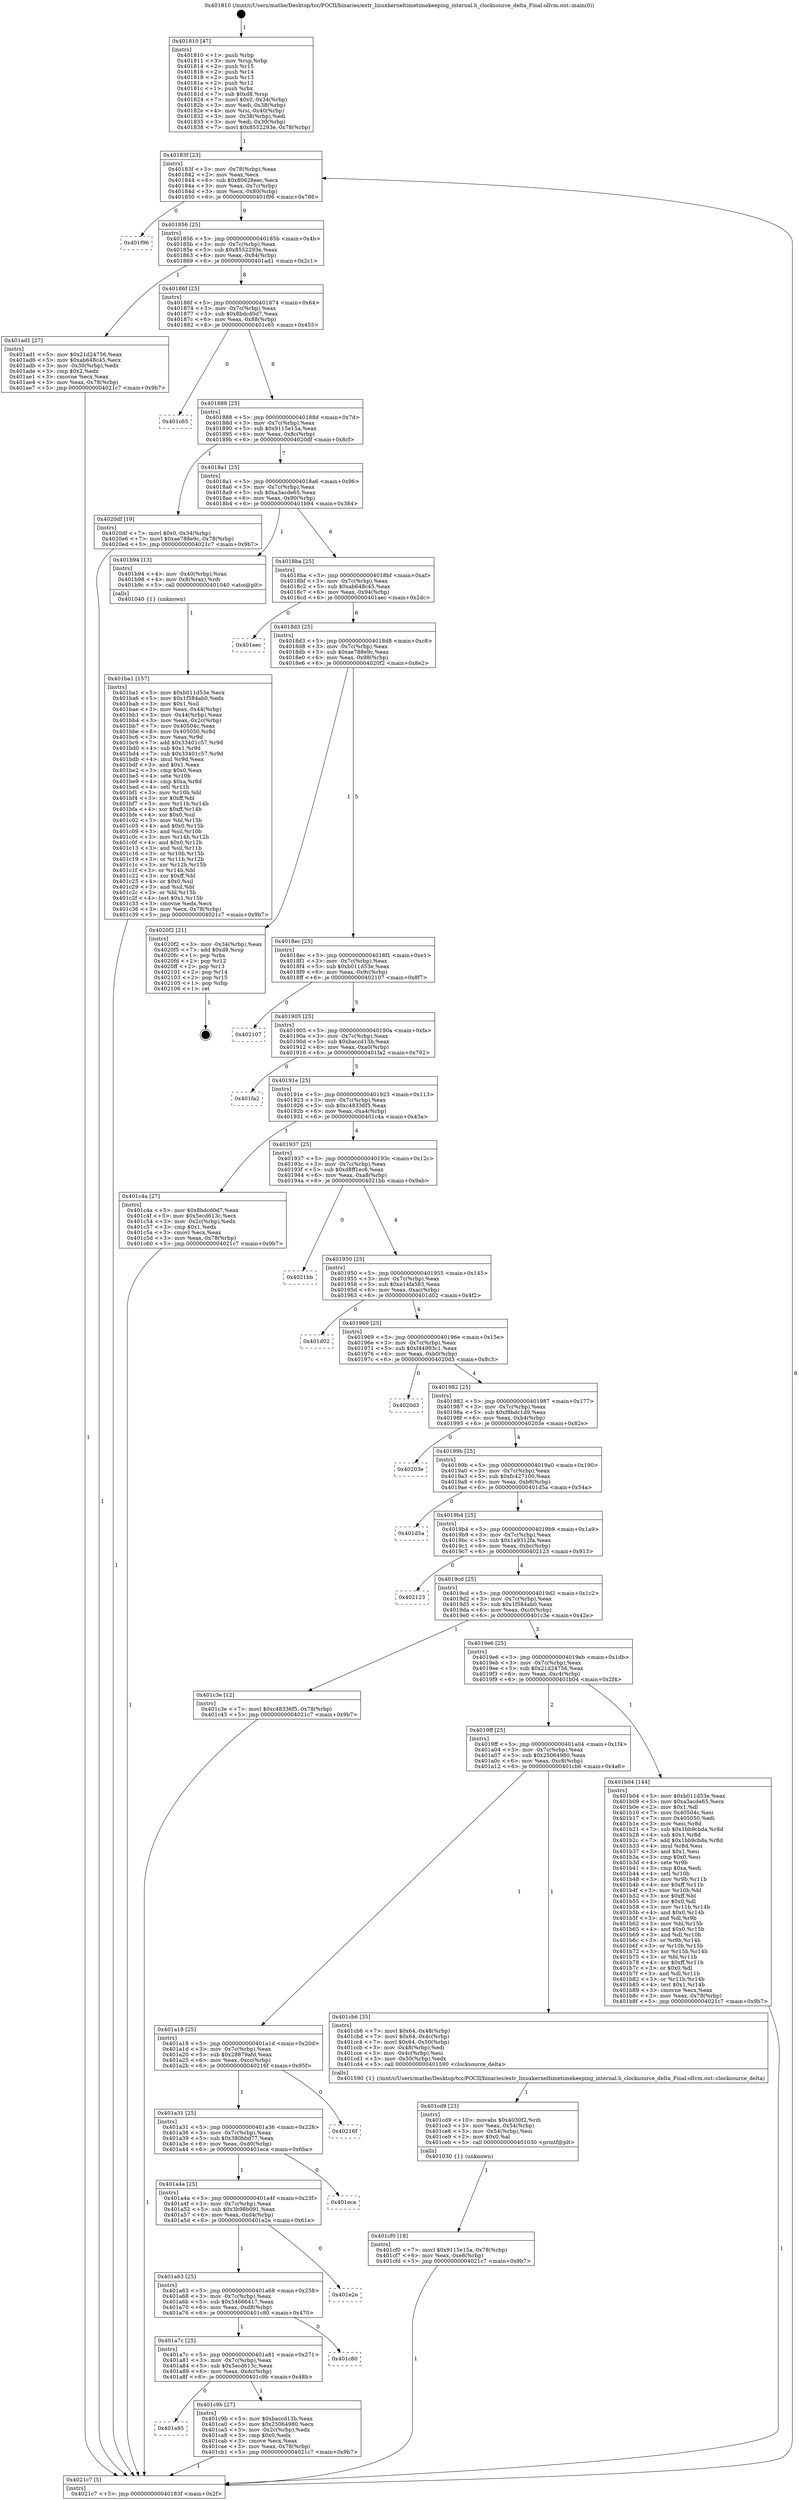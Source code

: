 digraph "0x401810" {
  label = "0x401810 (/mnt/c/Users/mathe/Desktop/tcc/POCII/binaries/extr_linuxkerneltimetimekeeping_internal.h_clocksource_delta_Final-ollvm.out::main(0))"
  labelloc = "t"
  node[shape=record]

  Entry [label="",width=0.3,height=0.3,shape=circle,fillcolor=black,style=filled]
  "0x40183f" [label="{
     0x40183f [23]\l
     | [instrs]\l
     &nbsp;&nbsp;0x40183f \<+3\>: mov -0x78(%rbp),%eax\l
     &nbsp;&nbsp;0x401842 \<+2\>: mov %eax,%ecx\l
     &nbsp;&nbsp;0x401844 \<+6\>: sub $0x80628eec,%ecx\l
     &nbsp;&nbsp;0x40184a \<+3\>: mov %eax,-0x7c(%rbp)\l
     &nbsp;&nbsp;0x40184d \<+3\>: mov %ecx,-0x80(%rbp)\l
     &nbsp;&nbsp;0x401850 \<+6\>: je 0000000000401f96 \<main+0x786\>\l
  }"]
  "0x401f96" [label="{
     0x401f96\l
  }", style=dashed]
  "0x401856" [label="{
     0x401856 [25]\l
     | [instrs]\l
     &nbsp;&nbsp;0x401856 \<+5\>: jmp 000000000040185b \<main+0x4b\>\l
     &nbsp;&nbsp;0x40185b \<+3\>: mov -0x7c(%rbp),%eax\l
     &nbsp;&nbsp;0x40185e \<+5\>: sub $0x8552293e,%eax\l
     &nbsp;&nbsp;0x401863 \<+6\>: mov %eax,-0x84(%rbp)\l
     &nbsp;&nbsp;0x401869 \<+6\>: je 0000000000401ad1 \<main+0x2c1\>\l
  }"]
  Exit [label="",width=0.3,height=0.3,shape=circle,fillcolor=black,style=filled,peripheries=2]
  "0x401ad1" [label="{
     0x401ad1 [27]\l
     | [instrs]\l
     &nbsp;&nbsp;0x401ad1 \<+5\>: mov $0x21d24756,%eax\l
     &nbsp;&nbsp;0x401ad6 \<+5\>: mov $0xab648c45,%ecx\l
     &nbsp;&nbsp;0x401adb \<+3\>: mov -0x30(%rbp),%edx\l
     &nbsp;&nbsp;0x401ade \<+3\>: cmp $0x2,%edx\l
     &nbsp;&nbsp;0x401ae1 \<+3\>: cmovne %ecx,%eax\l
     &nbsp;&nbsp;0x401ae4 \<+3\>: mov %eax,-0x78(%rbp)\l
     &nbsp;&nbsp;0x401ae7 \<+5\>: jmp 00000000004021c7 \<main+0x9b7\>\l
  }"]
  "0x40186f" [label="{
     0x40186f [25]\l
     | [instrs]\l
     &nbsp;&nbsp;0x40186f \<+5\>: jmp 0000000000401874 \<main+0x64\>\l
     &nbsp;&nbsp;0x401874 \<+3\>: mov -0x7c(%rbp),%eax\l
     &nbsp;&nbsp;0x401877 \<+5\>: sub $0x8bdcd0d7,%eax\l
     &nbsp;&nbsp;0x40187c \<+6\>: mov %eax,-0x88(%rbp)\l
     &nbsp;&nbsp;0x401882 \<+6\>: je 0000000000401c65 \<main+0x455\>\l
  }"]
  "0x4021c7" [label="{
     0x4021c7 [5]\l
     | [instrs]\l
     &nbsp;&nbsp;0x4021c7 \<+5\>: jmp 000000000040183f \<main+0x2f\>\l
  }"]
  "0x401810" [label="{
     0x401810 [47]\l
     | [instrs]\l
     &nbsp;&nbsp;0x401810 \<+1\>: push %rbp\l
     &nbsp;&nbsp;0x401811 \<+3\>: mov %rsp,%rbp\l
     &nbsp;&nbsp;0x401814 \<+2\>: push %r15\l
     &nbsp;&nbsp;0x401816 \<+2\>: push %r14\l
     &nbsp;&nbsp;0x401818 \<+2\>: push %r13\l
     &nbsp;&nbsp;0x40181a \<+2\>: push %r12\l
     &nbsp;&nbsp;0x40181c \<+1\>: push %rbx\l
     &nbsp;&nbsp;0x40181d \<+7\>: sub $0xd8,%rsp\l
     &nbsp;&nbsp;0x401824 \<+7\>: movl $0x0,-0x34(%rbp)\l
     &nbsp;&nbsp;0x40182b \<+3\>: mov %edi,-0x38(%rbp)\l
     &nbsp;&nbsp;0x40182e \<+4\>: mov %rsi,-0x40(%rbp)\l
     &nbsp;&nbsp;0x401832 \<+3\>: mov -0x38(%rbp),%edi\l
     &nbsp;&nbsp;0x401835 \<+3\>: mov %edi,-0x30(%rbp)\l
     &nbsp;&nbsp;0x401838 \<+7\>: movl $0x8552293e,-0x78(%rbp)\l
  }"]
  "0x401cf0" [label="{
     0x401cf0 [18]\l
     | [instrs]\l
     &nbsp;&nbsp;0x401cf0 \<+7\>: movl $0x9115e15a,-0x78(%rbp)\l
     &nbsp;&nbsp;0x401cf7 \<+6\>: mov %eax,-0xe8(%rbp)\l
     &nbsp;&nbsp;0x401cfd \<+5\>: jmp 00000000004021c7 \<main+0x9b7\>\l
  }"]
  "0x401c65" [label="{
     0x401c65\l
  }", style=dashed]
  "0x401888" [label="{
     0x401888 [25]\l
     | [instrs]\l
     &nbsp;&nbsp;0x401888 \<+5\>: jmp 000000000040188d \<main+0x7d\>\l
     &nbsp;&nbsp;0x40188d \<+3\>: mov -0x7c(%rbp),%eax\l
     &nbsp;&nbsp;0x401890 \<+5\>: sub $0x9115e15a,%eax\l
     &nbsp;&nbsp;0x401895 \<+6\>: mov %eax,-0x8c(%rbp)\l
     &nbsp;&nbsp;0x40189b \<+6\>: je 00000000004020df \<main+0x8cf\>\l
  }"]
  "0x401cd9" [label="{
     0x401cd9 [23]\l
     | [instrs]\l
     &nbsp;&nbsp;0x401cd9 \<+10\>: movabs $0x4030f2,%rdi\l
     &nbsp;&nbsp;0x401ce3 \<+3\>: mov %eax,-0x54(%rbp)\l
     &nbsp;&nbsp;0x401ce6 \<+3\>: mov -0x54(%rbp),%esi\l
     &nbsp;&nbsp;0x401ce9 \<+2\>: mov $0x0,%al\l
     &nbsp;&nbsp;0x401ceb \<+5\>: call 0000000000401030 \<printf@plt\>\l
     | [calls]\l
     &nbsp;&nbsp;0x401030 \{1\} (unknown)\l
  }"]
  "0x4020df" [label="{
     0x4020df [19]\l
     | [instrs]\l
     &nbsp;&nbsp;0x4020df \<+7\>: movl $0x0,-0x34(%rbp)\l
     &nbsp;&nbsp;0x4020e6 \<+7\>: movl $0xae788e9c,-0x78(%rbp)\l
     &nbsp;&nbsp;0x4020ed \<+5\>: jmp 00000000004021c7 \<main+0x9b7\>\l
  }"]
  "0x4018a1" [label="{
     0x4018a1 [25]\l
     | [instrs]\l
     &nbsp;&nbsp;0x4018a1 \<+5\>: jmp 00000000004018a6 \<main+0x96\>\l
     &nbsp;&nbsp;0x4018a6 \<+3\>: mov -0x7c(%rbp),%eax\l
     &nbsp;&nbsp;0x4018a9 \<+5\>: sub $0xa3acde65,%eax\l
     &nbsp;&nbsp;0x4018ae \<+6\>: mov %eax,-0x90(%rbp)\l
     &nbsp;&nbsp;0x4018b4 \<+6\>: je 0000000000401b94 \<main+0x384\>\l
  }"]
  "0x401a95" [label="{
     0x401a95\l
  }", style=dashed]
  "0x401b94" [label="{
     0x401b94 [13]\l
     | [instrs]\l
     &nbsp;&nbsp;0x401b94 \<+4\>: mov -0x40(%rbp),%rax\l
     &nbsp;&nbsp;0x401b98 \<+4\>: mov 0x8(%rax),%rdi\l
     &nbsp;&nbsp;0x401b9c \<+5\>: call 0000000000401040 \<atoi@plt\>\l
     | [calls]\l
     &nbsp;&nbsp;0x401040 \{1\} (unknown)\l
  }"]
  "0x4018ba" [label="{
     0x4018ba [25]\l
     | [instrs]\l
     &nbsp;&nbsp;0x4018ba \<+5\>: jmp 00000000004018bf \<main+0xaf\>\l
     &nbsp;&nbsp;0x4018bf \<+3\>: mov -0x7c(%rbp),%eax\l
     &nbsp;&nbsp;0x4018c2 \<+5\>: sub $0xab648c45,%eax\l
     &nbsp;&nbsp;0x4018c7 \<+6\>: mov %eax,-0x94(%rbp)\l
     &nbsp;&nbsp;0x4018cd \<+6\>: je 0000000000401aec \<main+0x2dc\>\l
  }"]
  "0x401c9b" [label="{
     0x401c9b [27]\l
     | [instrs]\l
     &nbsp;&nbsp;0x401c9b \<+5\>: mov $0xbaccd13b,%eax\l
     &nbsp;&nbsp;0x401ca0 \<+5\>: mov $0x25064980,%ecx\l
     &nbsp;&nbsp;0x401ca5 \<+3\>: mov -0x2c(%rbp),%edx\l
     &nbsp;&nbsp;0x401ca8 \<+3\>: cmp $0x0,%edx\l
     &nbsp;&nbsp;0x401cab \<+3\>: cmove %ecx,%eax\l
     &nbsp;&nbsp;0x401cae \<+3\>: mov %eax,-0x78(%rbp)\l
     &nbsp;&nbsp;0x401cb1 \<+5\>: jmp 00000000004021c7 \<main+0x9b7\>\l
  }"]
  "0x401aec" [label="{
     0x401aec\l
  }", style=dashed]
  "0x4018d3" [label="{
     0x4018d3 [25]\l
     | [instrs]\l
     &nbsp;&nbsp;0x4018d3 \<+5\>: jmp 00000000004018d8 \<main+0xc8\>\l
     &nbsp;&nbsp;0x4018d8 \<+3\>: mov -0x7c(%rbp),%eax\l
     &nbsp;&nbsp;0x4018db \<+5\>: sub $0xae788e9c,%eax\l
     &nbsp;&nbsp;0x4018e0 \<+6\>: mov %eax,-0x98(%rbp)\l
     &nbsp;&nbsp;0x4018e6 \<+6\>: je 00000000004020f2 \<main+0x8e2\>\l
  }"]
  "0x401a7c" [label="{
     0x401a7c [25]\l
     | [instrs]\l
     &nbsp;&nbsp;0x401a7c \<+5\>: jmp 0000000000401a81 \<main+0x271\>\l
     &nbsp;&nbsp;0x401a81 \<+3\>: mov -0x7c(%rbp),%eax\l
     &nbsp;&nbsp;0x401a84 \<+5\>: sub $0x5ecd613c,%eax\l
     &nbsp;&nbsp;0x401a89 \<+6\>: mov %eax,-0xdc(%rbp)\l
     &nbsp;&nbsp;0x401a8f \<+6\>: je 0000000000401c9b \<main+0x48b\>\l
  }"]
  "0x4020f2" [label="{
     0x4020f2 [21]\l
     | [instrs]\l
     &nbsp;&nbsp;0x4020f2 \<+3\>: mov -0x34(%rbp),%eax\l
     &nbsp;&nbsp;0x4020f5 \<+7\>: add $0xd8,%rsp\l
     &nbsp;&nbsp;0x4020fc \<+1\>: pop %rbx\l
     &nbsp;&nbsp;0x4020fd \<+2\>: pop %r12\l
     &nbsp;&nbsp;0x4020ff \<+2\>: pop %r13\l
     &nbsp;&nbsp;0x402101 \<+2\>: pop %r14\l
     &nbsp;&nbsp;0x402103 \<+2\>: pop %r15\l
     &nbsp;&nbsp;0x402105 \<+1\>: pop %rbp\l
     &nbsp;&nbsp;0x402106 \<+1\>: ret\l
  }"]
  "0x4018ec" [label="{
     0x4018ec [25]\l
     | [instrs]\l
     &nbsp;&nbsp;0x4018ec \<+5\>: jmp 00000000004018f1 \<main+0xe1\>\l
     &nbsp;&nbsp;0x4018f1 \<+3\>: mov -0x7c(%rbp),%eax\l
     &nbsp;&nbsp;0x4018f4 \<+5\>: sub $0xb011d53e,%eax\l
     &nbsp;&nbsp;0x4018f9 \<+6\>: mov %eax,-0x9c(%rbp)\l
     &nbsp;&nbsp;0x4018ff \<+6\>: je 0000000000402107 \<main+0x8f7\>\l
  }"]
  "0x401c80" [label="{
     0x401c80\l
  }", style=dashed]
  "0x402107" [label="{
     0x402107\l
  }", style=dashed]
  "0x401905" [label="{
     0x401905 [25]\l
     | [instrs]\l
     &nbsp;&nbsp;0x401905 \<+5\>: jmp 000000000040190a \<main+0xfa\>\l
     &nbsp;&nbsp;0x40190a \<+3\>: mov -0x7c(%rbp),%eax\l
     &nbsp;&nbsp;0x40190d \<+5\>: sub $0xbaccd13b,%eax\l
     &nbsp;&nbsp;0x401912 \<+6\>: mov %eax,-0xa0(%rbp)\l
     &nbsp;&nbsp;0x401918 \<+6\>: je 0000000000401fa2 \<main+0x792\>\l
  }"]
  "0x401a63" [label="{
     0x401a63 [25]\l
     | [instrs]\l
     &nbsp;&nbsp;0x401a63 \<+5\>: jmp 0000000000401a68 \<main+0x258\>\l
     &nbsp;&nbsp;0x401a68 \<+3\>: mov -0x7c(%rbp),%eax\l
     &nbsp;&nbsp;0x401a6b \<+5\>: sub $0x54666417,%eax\l
     &nbsp;&nbsp;0x401a70 \<+6\>: mov %eax,-0xd8(%rbp)\l
     &nbsp;&nbsp;0x401a76 \<+6\>: je 0000000000401c80 \<main+0x470\>\l
  }"]
  "0x401fa2" [label="{
     0x401fa2\l
  }", style=dashed]
  "0x40191e" [label="{
     0x40191e [25]\l
     | [instrs]\l
     &nbsp;&nbsp;0x40191e \<+5\>: jmp 0000000000401923 \<main+0x113\>\l
     &nbsp;&nbsp;0x401923 \<+3\>: mov -0x7c(%rbp),%eax\l
     &nbsp;&nbsp;0x401926 \<+5\>: sub $0xc48336f5,%eax\l
     &nbsp;&nbsp;0x40192b \<+6\>: mov %eax,-0xa4(%rbp)\l
     &nbsp;&nbsp;0x401931 \<+6\>: je 0000000000401c4a \<main+0x43a\>\l
  }"]
  "0x401e2e" [label="{
     0x401e2e\l
  }", style=dashed]
  "0x401c4a" [label="{
     0x401c4a [27]\l
     | [instrs]\l
     &nbsp;&nbsp;0x401c4a \<+5\>: mov $0x8bdcd0d7,%eax\l
     &nbsp;&nbsp;0x401c4f \<+5\>: mov $0x5ecd613c,%ecx\l
     &nbsp;&nbsp;0x401c54 \<+3\>: mov -0x2c(%rbp),%edx\l
     &nbsp;&nbsp;0x401c57 \<+3\>: cmp $0x1,%edx\l
     &nbsp;&nbsp;0x401c5a \<+3\>: cmovl %ecx,%eax\l
     &nbsp;&nbsp;0x401c5d \<+3\>: mov %eax,-0x78(%rbp)\l
     &nbsp;&nbsp;0x401c60 \<+5\>: jmp 00000000004021c7 \<main+0x9b7\>\l
  }"]
  "0x401937" [label="{
     0x401937 [25]\l
     | [instrs]\l
     &nbsp;&nbsp;0x401937 \<+5\>: jmp 000000000040193c \<main+0x12c\>\l
     &nbsp;&nbsp;0x40193c \<+3\>: mov -0x7c(%rbp),%eax\l
     &nbsp;&nbsp;0x40193f \<+5\>: sub $0xd8ff1ec6,%eax\l
     &nbsp;&nbsp;0x401944 \<+6\>: mov %eax,-0xa8(%rbp)\l
     &nbsp;&nbsp;0x40194a \<+6\>: je 00000000004021bb \<main+0x9ab\>\l
  }"]
  "0x401a4a" [label="{
     0x401a4a [25]\l
     | [instrs]\l
     &nbsp;&nbsp;0x401a4a \<+5\>: jmp 0000000000401a4f \<main+0x23f\>\l
     &nbsp;&nbsp;0x401a4f \<+3\>: mov -0x7c(%rbp),%eax\l
     &nbsp;&nbsp;0x401a52 \<+5\>: sub $0x3b98b091,%eax\l
     &nbsp;&nbsp;0x401a57 \<+6\>: mov %eax,-0xd4(%rbp)\l
     &nbsp;&nbsp;0x401a5d \<+6\>: je 0000000000401e2e \<main+0x61e\>\l
  }"]
  "0x4021bb" [label="{
     0x4021bb\l
  }", style=dashed]
  "0x401950" [label="{
     0x401950 [25]\l
     | [instrs]\l
     &nbsp;&nbsp;0x401950 \<+5\>: jmp 0000000000401955 \<main+0x145\>\l
     &nbsp;&nbsp;0x401955 \<+3\>: mov -0x7c(%rbp),%eax\l
     &nbsp;&nbsp;0x401958 \<+5\>: sub $0xe14fa583,%eax\l
     &nbsp;&nbsp;0x40195d \<+6\>: mov %eax,-0xac(%rbp)\l
     &nbsp;&nbsp;0x401963 \<+6\>: je 0000000000401d02 \<main+0x4f2\>\l
  }"]
  "0x401eca" [label="{
     0x401eca\l
  }", style=dashed]
  "0x401d02" [label="{
     0x401d02\l
  }", style=dashed]
  "0x401969" [label="{
     0x401969 [25]\l
     | [instrs]\l
     &nbsp;&nbsp;0x401969 \<+5\>: jmp 000000000040196e \<main+0x15e\>\l
     &nbsp;&nbsp;0x40196e \<+3\>: mov -0x7c(%rbp),%eax\l
     &nbsp;&nbsp;0x401971 \<+5\>: sub $0xf44993c1,%eax\l
     &nbsp;&nbsp;0x401976 \<+6\>: mov %eax,-0xb0(%rbp)\l
     &nbsp;&nbsp;0x40197c \<+6\>: je 00000000004020d3 \<main+0x8c3\>\l
  }"]
  "0x401a31" [label="{
     0x401a31 [25]\l
     | [instrs]\l
     &nbsp;&nbsp;0x401a31 \<+5\>: jmp 0000000000401a36 \<main+0x226\>\l
     &nbsp;&nbsp;0x401a36 \<+3\>: mov -0x7c(%rbp),%eax\l
     &nbsp;&nbsp;0x401a39 \<+5\>: sub $0x380bbd77,%eax\l
     &nbsp;&nbsp;0x401a3e \<+6\>: mov %eax,-0xd0(%rbp)\l
     &nbsp;&nbsp;0x401a44 \<+6\>: je 0000000000401eca \<main+0x6ba\>\l
  }"]
  "0x4020d3" [label="{
     0x4020d3\l
  }", style=dashed]
  "0x401982" [label="{
     0x401982 [25]\l
     | [instrs]\l
     &nbsp;&nbsp;0x401982 \<+5\>: jmp 0000000000401987 \<main+0x177\>\l
     &nbsp;&nbsp;0x401987 \<+3\>: mov -0x7c(%rbp),%eax\l
     &nbsp;&nbsp;0x40198a \<+5\>: sub $0xf8bdc1d9,%eax\l
     &nbsp;&nbsp;0x40198f \<+6\>: mov %eax,-0xb4(%rbp)\l
     &nbsp;&nbsp;0x401995 \<+6\>: je 000000000040203e \<main+0x82e\>\l
  }"]
  "0x40216f" [label="{
     0x40216f\l
  }", style=dashed]
  "0x40203e" [label="{
     0x40203e\l
  }", style=dashed]
  "0x40199b" [label="{
     0x40199b [25]\l
     | [instrs]\l
     &nbsp;&nbsp;0x40199b \<+5\>: jmp 00000000004019a0 \<main+0x190\>\l
     &nbsp;&nbsp;0x4019a0 \<+3\>: mov -0x7c(%rbp),%eax\l
     &nbsp;&nbsp;0x4019a3 \<+5\>: sub $0xfc427100,%eax\l
     &nbsp;&nbsp;0x4019a8 \<+6\>: mov %eax,-0xb8(%rbp)\l
     &nbsp;&nbsp;0x4019ae \<+6\>: je 0000000000401d5a \<main+0x54a\>\l
  }"]
  "0x401a18" [label="{
     0x401a18 [25]\l
     | [instrs]\l
     &nbsp;&nbsp;0x401a18 \<+5\>: jmp 0000000000401a1d \<main+0x20d\>\l
     &nbsp;&nbsp;0x401a1d \<+3\>: mov -0x7c(%rbp),%eax\l
     &nbsp;&nbsp;0x401a20 \<+5\>: sub $0x28879afd,%eax\l
     &nbsp;&nbsp;0x401a25 \<+6\>: mov %eax,-0xcc(%rbp)\l
     &nbsp;&nbsp;0x401a2b \<+6\>: je 000000000040216f \<main+0x95f\>\l
  }"]
  "0x401d5a" [label="{
     0x401d5a\l
  }", style=dashed]
  "0x4019b4" [label="{
     0x4019b4 [25]\l
     | [instrs]\l
     &nbsp;&nbsp;0x4019b4 \<+5\>: jmp 00000000004019b9 \<main+0x1a9\>\l
     &nbsp;&nbsp;0x4019b9 \<+3\>: mov -0x7c(%rbp),%eax\l
     &nbsp;&nbsp;0x4019bc \<+5\>: sub $0x1a9312fa,%eax\l
     &nbsp;&nbsp;0x4019c1 \<+6\>: mov %eax,-0xbc(%rbp)\l
     &nbsp;&nbsp;0x4019c7 \<+6\>: je 0000000000402123 \<main+0x913\>\l
  }"]
  "0x401cb6" [label="{
     0x401cb6 [35]\l
     | [instrs]\l
     &nbsp;&nbsp;0x401cb6 \<+7\>: movl $0x64,-0x48(%rbp)\l
     &nbsp;&nbsp;0x401cbd \<+7\>: movl $0x64,-0x4c(%rbp)\l
     &nbsp;&nbsp;0x401cc4 \<+7\>: movl $0x64,-0x50(%rbp)\l
     &nbsp;&nbsp;0x401ccb \<+3\>: mov -0x48(%rbp),%edi\l
     &nbsp;&nbsp;0x401cce \<+3\>: mov -0x4c(%rbp),%esi\l
     &nbsp;&nbsp;0x401cd1 \<+3\>: mov -0x50(%rbp),%edx\l
     &nbsp;&nbsp;0x401cd4 \<+5\>: call 0000000000401590 \<clocksource_delta\>\l
     | [calls]\l
     &nbsp;&nbsp;0x401590 \{1\} (/mnt/c/Users/mathe/Desktop/tcc/POCII/binaries/extr_linuxkerneltimetimekeeping_internal.h_clocksource_delta_Final-ollvm.out::clocksource_delta)\l
  }"]
  "0x402123" [label="{
     0x402123\l
  }", style=dashed]
  "0x4019cd" [label="{
     0x4019cd [25]\l
     | [instrs]\l
     &nbsp;&nbsp;0x4019cd \<+5\>: jmp 00000000004019d2 \<main+0x1c2\>\l
     &nbsp;&nbsp;0x4019d2 \<+3\>: mov -0x7c(%rbp),%eax\l
     &nbsp;&nbsp;0x4019d5 \<+5\>: sub $0x1f584ab0,%eax\l
     &nbsp;&nbsp;0x4019da \<+6\>: mov %eax,-0xc0(%rbp)\l
     &nbsp;&nbsp;0x4019e0 \<+6\>: je 0000000000401c3e \<main+0x42e\>\l
  }"]
  "0x401ba1" [label="{
     0x401ba1 [157]\l
     | [instrs]\l
     &nbsp;&nbsp;0x401ba1 \<+5\>: mov $0xb011d53e,%ecx\l
     &nbsp;&nbsp;0x401ba6 \<+5\>: mov $0x1f584ab0,%edx\l
     &nbsp;&nbsp;0x401bab \<+3\>: mov $0x1,%sil\l
     &nbsp;&nbsp;0x401bae \<+3\>: mov %eax,-0x44(%rbp)\l
     &nbsp;&nbsp;0x401bb1 \<+3\>: mov -0x44(%rbp),%eax\l
     &nbsp;&nbsp;0x401bb4 \<+3\>: mov %eax,-0x2c(%rbp)\l
     &nbsp;&nbsp;0x401bb7 \<+7\>: mov 0x40504c,%eax\l
     &nbsp;&nbsp;0x401bbe \<+8\>: mov 0x405050,%r8d\l
     &nbsp;&nbsp;0x401bc6 \<+3\>: mov %eax,%r9d\l
     &nbsp;&nbsp;0x401bc9 \<+7\>: add $0x33401c57,%r9d\l
     &nbsp;&nbsp;0x401bd0 \<+4\>: sub $0x1,%r9d\l
     &nbsp;&nbsp;0x401bd4 \<+7\>: sub $0x33401c57,%r9d\l
     &nbsp;&nbsp;0x401bdb \<+4\>: imul %r9d,%eax\l
     &nbsp;&nbsp;0x401bdf \<+3\>: and $0x1,%eax\l
     &nbsp;&nbsp;0x401be2 \<+3\>: cmp $0x0,%eax\l
     &nbsp;&nbsp;0x401be5 \<+4\>: sete %r10b\l
     &nbsp;&nbsp;0x401be9 \<+4\>: cmp $0xa,%r8d\l
     &nbsp;&nbsp;0x401bed \<+4\>: setl %r11b\l
     &nbsp;&nbsp;0x401bf1 \<+3\>: mov %r10b,%bl\l
     &nbsp;&nbsp;0x401bf4 \<+3\>: xor $0xff,%bl\l
     &nbsp;&nbsp;0x401bf7 \<+3\>: mov %r11b,%r14b\l
     &nbsp;&nbsp;0x401bfa \<+4\>: xor $0xff,%r14b\l
     &nbsp;&nbsp;0x401bfe \<+4\>: xor $0x0,%sil\l
     &nbsp;&nbsp;0x401c02 \<+3\>: mov %bl,%r15b\l
     &nbsp;&nbsp;0x401c05 \<+4\>: and $0x0,%r15b\l
     &nbsp;&nbsp;0x401c09 \<+3\>: and %sil,%r10b\l
     &nbsp;&nbsp;0x401c0c \<+3\>: mov %r14b,%r12b\l
     &nbsp;&nbsp;0x401c0f \<+4\>: and $0x0,%r12b\l
     &nbsp;&nbsp;0x401c13 \<+3\>: and %sil,%r11b\l
     &nbsp;&nbsp;0x401c16 \<+3\>: or %r10b,%r15b\l
     &nbsp;&nbsp;0x401c19 \<+3\>: or %r11b,%r12b\l
     &nbsp;&nbsp;0x401c1c \<+3\>: xor %r12b,%r15b\l
     &nbsp;&nbsp;0x401c1f \<+3\>: or %r14b,%bl\l
     &nbsp;&nbsp;0x401c22 \<+3\>: xor $0xff,%bl\l
     &nbsp;&nbsp;0x401c25 \<+4\>: or $0x0,%sil\l
     &nbsp;&nbsp;0x401c29 \<+3\>: and %sil,%bl\l
     &nbsp;&nbsp;0x401c2c \<+3\>: or %bl,%r15b\l
     &nbsp;&nbsp;0x401c2f \<+4\>: test $0x1,%r15b\l
     &nbsp;&nbsp;0x401c33 \<+3\>: cmovne %edx,%ecx\l
     &nbsp;&nbsp;0x401c36 \<+3\>: mov %ecx,-0x78(%rbp)\l
     &nbsp;&nbsp;0x401c39 \<+5\>: jmp 00000000004021c7 \<main+0x9b7\>\l
  }"]
  "0x401c3e" [label="{
     0x401c3e [12]\l
     | [instrs]\l
     &nbsp;&nbsp;0x401c3e \<+7\>: movl $0xc48336f5,-0x78(%rbp)\l
     &nbsp;&nbsp;0x401c45 \<+5\>: jmp 00000000004021c7 \<main+0x9b7\>\l
  }"]
  "0x4019e6" [label="{
     0x4019e6 [25]\l
     | [instrs]\l
     &nbsp;&nbsp;0x4019e6 \<+5\>: jmp 00000000004019eb \<main+0x1db\>\l
     &nbsp;&nbsp;0x4019eb \<+3\>: mov -0x7c(%rbp),%eax\l
     &nbsp;&nbsp;0x4019ee \<+5\>: sub $0x21d24756,%eax\l
     &nbsp;&nbsp;0x4019f3 \<+6\>: mov %eax,-0xc4(%rbp)\l
     &nbsp;&nbsp;0x4019f9 \<+6\>: je 0000000000401b04 \<main+0x2f4\>\l
  }"]
  "0x4019ff" [label="{
     0x4019ff [25]\l
     | [instrs]\l
     &nbsp;&nbsp;0x4019ff \<+5\>: jmp 0000000000401a04 \<main+0x1f4\>\l
     &nbsp;&nbsp;0x401a04 \<+3\>: mov -0x7c(%rbp),%eax\l
     &nbsp;&nbsp;0x401a07 \<+5\>: sub $0x25064980,%eax\l
     &nbsp;&nbsp;0x401a0c \<+6\>: mov %eax,-0xc8(%rbp)\l
     &nbsp;&nbsp;0x401a12 \<+6\>: je 0000000000401cb6 \<main+0x4a6\>\l
  }"]
  "0x401b04" [label="{
     0x401b04 [144]\l
     | [instrs]\l
     &nbsp;&nbsp;0x401b04 \<+5\>: mov $0xb011d53e,%eax\l
     &nbsp;&nbsp;0x401b09 \<+5\>: mov $0xa3acde65,%ecx\l
     &nbsp;&nbsp;0x401b0e \<+2\>: mov $0x1,%dl\l
     &nbsp;&nbsp;0x401b10 \<+7\>: mov 0x40504c,%esi\l
     &nbsp;&nbsp;0x401b17 \<+7\>: mov 0x405050,%edi\l
     &nbsp;&nbsp;0x401b1e \<+3\>: mov %esi,%r8d\l
     &nbsp;&nbsp;0x401b21 \<+7\>: sub $0x1bb9cbda,%r8d\l
     &nbsp;&nbsp;0x401b28 \<+4\>: sub $0x1,%r8d\l
     &nbsp;&nbsp;0x401b2c \<+7\>: add $0x1bb9cbda,%r8d\l
     &nbsp;&nbsp;0x401b33 \<+4\>: imul %r8d,%esi\l
     &nbsp;&nbsp;0x401b37 \<+3\>: and $0x1,%esi\l
     &nbsp;&nbsp;0x401b3a \<+3\>: cmp $0x0,%esi\l
     &nbsp;&nbsp;0x401b3d \<+4\>: sete %r9b\l
     &nbsp;&nbsp;0x401b41 \<+3\>: cmp $0xa,%edi\l
     &nbsp;&nbsp;0x401b44 \<+4\>: setl %r10b\l
     &nbsp;&nbsp;0x401b48 \<+3\>: mov %r9b,%r11b\l
     &nbsp;&nbsp;0x401b4b \<+4\>: xor $0xff,%r11b\l
     &nbsp;&nbsp;0x401b4f \<+3\>: mov %r10b,%bl\l
     &nbsp;&nbsp;0x401b52 \<+3\>: xor $0xff,%bl\l
     &nbsp;&nbsp;0x401b55 \<+3\>: xor $0x0,%dl\l
     &nbsp;&nbsp;0x401b58 \<+3\>: mov %r11b,%r14b\l
     &nbsp;&nbsp;0x401b5b \<+4\>: and $0x0,%r14b\l
     &nbsp;&nbsp;0x401b5f \<+3\>: and %dl,%r9b\l
     &nbsp;&nbsp;0x401b62 \<+3\>: mov %bl,%r15b\l
     &nbsp;&nbsp;0x401b65 \<+4\>: and $0x0,%r15b\l
     &nbsp;&nbsp;0x401b69 \<+3\>: and %dl,%r10b\l
     &nbsp;&nbsp;0x401b6c \<+3\>: or %r9b,%r14b\l
     &nbsp;&nbsp;0x401b6f \<+3\>: or %r10b,%r15b\l
     &nbsp;&nbsp;0x401b72 \<+3\>: xor %r15b,%r14b\l
     &nbsp;&nbsp;0x401b75 \<+3\>: or %bl,%r11b\l
     &nbsp;&nbsp;0x401b78 \<+4\>: xor $0xff,%r11b\l
     &nbsp;&nbsp;0x401b7c \<+3\>: or $0x0,%dl\l
     &nbsp;&nbsp;0x401b7f \<+3\>: and %dl,%r11b\l
     &nbsp;&nbsp;0x401b82 \<+3\>: or %r11b,%r14b\l
     &nbsp;&nbsp;0x401b85 \<+4\>: test $0x1,%r14b\l
     &nbsp;&nbsp;0x401b89 \<+3\>: cmovne %ecx,%eax\l
     &nbsp;&nbsp;0x401b8c \<+3\>: mov %eax,-0x78(%rbp)\l
     &nbsp;&nbsp;0x401b8f \<+5\>: jmp 00000000004021c7 \<main+0x9b7\>\l
  }"]
  Entry -> "0x401810" [label=" 1"]
  "0x40183f" -> "0x401f96" [label=" 0"]
  "0x40183f" -> "0x401856" [label=" 9"]
  "0x4020f2" -> Exit [label=" 1"]
  "0x401856" -> "0x401ad1" [label=" 1"]
  "0x401856" -> "0x40186f" [label=" 8"]
  "0x401ad1" -> "0x4021c7" [label=" 1"]
  "0x401810" -> "0x40183f" [label=" 1"]
  "0x4021c7" -> "0x40183f" [label=" 8"]
  "0x4020df" -> "0x4021c7" [label=" 1"]
  "0x40186f" -> "0x401c65" [label=" 0"]
  "0x40186f" -> "0x401888" [label=" 8"]
  "0x401cf0" -> "0x4021c7" [label=" 1"]
  "0x401888" -> "0x4020df" [label=" 1"]
  "0x401888" -> "0x4018a1" [label=" 7"]
  "0x401cd9" -> "0x401cf0" [label=" 1"]
  "0x4018a1" -> "0x401b94" [label=" 1"]
  "0x4018a1" -> "0x4018ba" [label=" 6"]
  "0x401cb6" -> "0x401cd9" [label=" 1"]
  "0x4018ba" -> "0x401aec" [label=" 0"]
  "0x4018ba" -> "0x4018d3" [label=" 6"]
  "0x401c9b" -> "0x4021c7" [label=" 1"]
  "0x4018d3" -> "0x4020f2" [label=" 1"]
  "0x4018d3" -> "0x4018ec" [label=" 5"]
  "0x401a7c" -> "0x401c9b" [label=" 1"]
  "0x4018ec" -> "0x402107" [label=" 0"]
  "0x4018ec" -> "0x401905" [label=" 5"]
  "0x401a7c" -> "0x401a95" [label=" 0"]
  "0x401905" -> "0x401fa2" [label=" 0"]
  "0x401905" -> "0x40191e" [label=" 5"]
  "0x401a63" -> "0x401c80" [label=" 0"]
  "0x40191e" -> "0x401c4a" [label=" 1"]
  "0x40191e" -> "0x401937" [label=" 4"]
  "0x401a63" -> "0x401a7c" [label=" 1"]
  "0x401937" -> "0x4021bb" [label=" 0"]
  "0x401937" -> "0x401950" [label=" 4"]
  "0x401a4a" -> "0x401e2e" [label=" 0"]
  "0x401950" -> "0x401d02" [label=" 0"]
  "0x401950" -> "0x401969" [label=" 4"]
  "0x401a4a" -> "0x401a63" [label=" 1"]
  "0x401969" -> "0x4020d3" [label=" 0"]
  "0x401969" -> "0x401982" [label=" 4"]
  "0x401a31" -> "0x401eca" [label=" 0"]
  "0x401982" -> "0x40203e" [label=" 0"]
  "0x401982" -> "0x40199b" [label=" 4"]
  "0x401a31" -> "0x401a4a" [label=" 1"]
  "0x40199b" -> "0x401d5a" [label=" 0"]
  "0x40199b" -> "0x4019b4" [label=" 4"]
  "0x401a18" -> "0x40216f" [label=" 0"]
  "0x4019b4" -> "0x402123" [label=" 0"]
  "0x4019b4" -> "0x4019cd" [label=" 4"]
  "0x401a18" -> "0x401a31" [label=" 1"]
  "0x4019cd" -> "0x401c3e" [label=" 1"]
  "0x4019cd" -> "0x4019e6" [label=" 3"]
  "0x4019ff" -> "0x401cb6" [label=" 1"]
  "0x4019e6" -> "0x401b04" [label=" 1"]
  "0x4019e6" -> "0x4019ff" [label=" 2"]
  "0x401b04" -> "0x4021c7" [label=" 1"]
  "0x401b94" -> "0x401ba1" [label=" 1"]
  "0x401ba1" -> "0x4021c7" [label=" 1"]
  "0x401c3e" -> "0x4021c7" [label=" 1"]
  "0x401c4a" -> "0x4021c7" [label=" 1"]
  "0x4019ff" -> "0x401a18" [label=" 1"]
}
